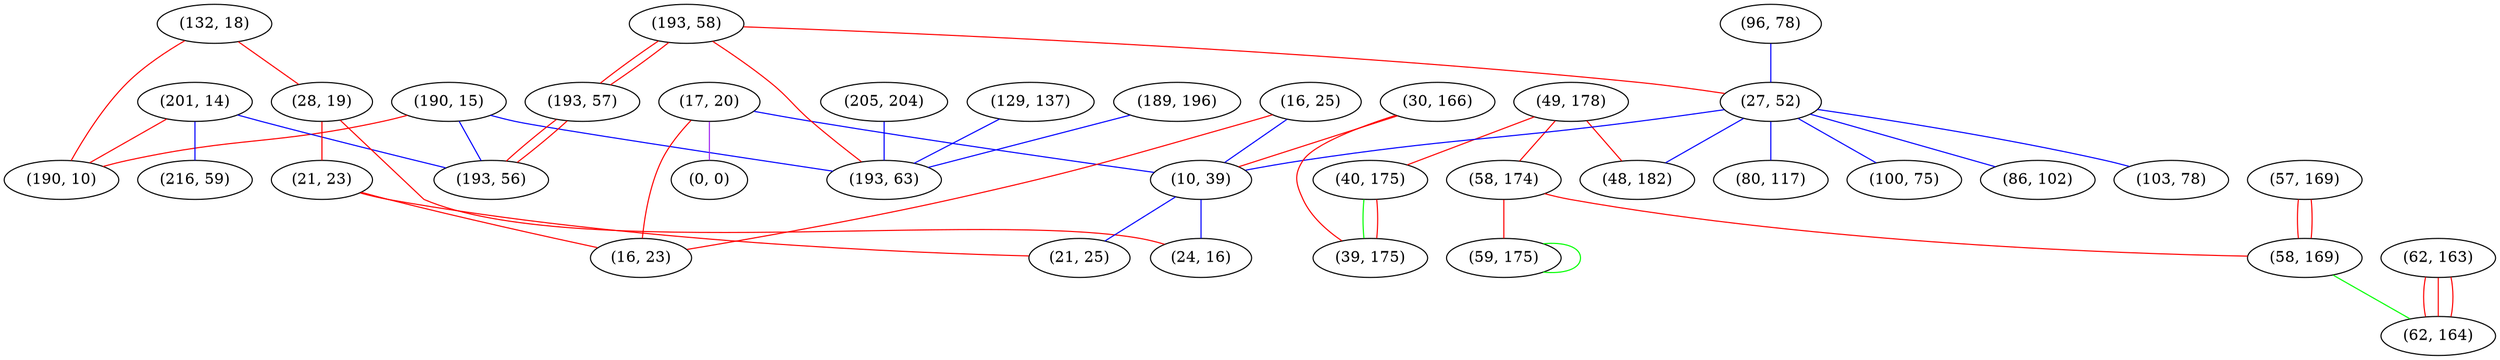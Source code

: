 graph "" {
"(190, 15)";
"(132, 18)";
"(17, 20)";
"(0, 0)";
"(201, 14)";
"(28, 19)";
"(49, 178)";
"(205, 204)";
"(193, 58)";
"(96, 78)";
"(27, 52)";
"(62, 163)";
"(86, 102)";
"(16, 25)";
"(57, 169)";
"(40, 175)";
"(30, 166)";
"(58, 174)";
"(193, 57)";
"(129, 137)";
"(10, 39)";
"(59, 175)";
"(216, 59)";
"(21, 23)";
"(103, 78)";
"(16, 23)";
"(58, 169)";
"(62, 164)";
"(21, 25)";
"(193, 56)";
"(39, 175)";
"(24, 16)";
"(48, 182)";
"(190, 10)";
"(80, 117)";
"(189, 196)";
"(100, 75)";
"(193, 63)";
"(190, 15)" -- "(193, 56)"  [color=blue, key=0, weight=3];
"(190, 15)" -- "(190, 10)"  [color=red, key=0, weight=1];
"(190, 15)" -- "(193, 63)"  [color=blue, key=0, weight=3];
"(132, 18)" -- "(190, 10)"  [color=red, key=0, weight=1];
"(132, 18)" -- "(28, 19)"  [color=red, key=0, weight=1];
"(17, 20)" -- "(10, 39)"  [color=blue, key=0, weight=3];
"(17, 20)" -- "(0, 0)"  [color=purple, key=0, weight=4];
"(17, 20)" -- "(16, 23)"  [color=red, key=0, weight=1];
"(201, 14)" -- "(193, 56)"  [color=blue, key=0, weight=3];
"(201, 14)" -- "(190, 10)"  [color=red, key=0, weight=1];
"(201, 14)" -- "(216, 59)"  [color=blue, key=0, weight=3];
"(28, 19)" -- "(24, 16)"  [color=red, key=0, weight=1];
"(28, 19)" -- "(21, 23)"  [color=red, key=0, weight=1];
"(49, 178)" -- "(48, 182)"  [color=red, key=0, weight=1];
"(49, 178)" -- "(58, 174)"  [color=red, key=0, weight=1];
"(49, 178)" -- "(40, 175)"  [color=red, key=0, weight=1];
"(205, 204)" -- "(193, 63)"  [color=blue, key=0, weight=3];
"(193, 58)" -- "(27, 52)"  [color=red, key=0, weight=1];
"(193, 58)" -- "(193, 57)"  [color=red, key=0, weight=1];
"(193, 58)" -- "(193, 57)"  [color=red, key=1, weight=1];
"(193, 58)" -- "(193, 63)"  [color=red, key=0, weight=1];
"(96, 78)" -- "(27, 52)"  [color=blue, key=0, weight=3];
"(27, 52)" -- "(103, 78)"  [color=blue, key=0, weight=3];
"(27, 52)" -- "(10, 39)"  [color=blue, key=0, weight=3];
"(27, 52)" -- "(48, 182)"  [color=blue, key=0, weight=3];
"(27, 52)" -- "(80, 117)"  [color=blue, key=0, weight=3];
"(27, 52)" -- "(86, 102)"  [color=blue, key=0, weight=3];
"(27, 52)" -- "(100, 75)"  [color=blue, key=0, weight=3];
"(62, 163)" -- "(62, 164)"  [color=red, key=0, weight=1];
"(62, 163)" -- "(62, 164)"  [color=red, key=1, weight=1];
"(62, 163)" -- "(62, 164)"  [color=red, key=2, weight=1];
"(16, 25)" -- "(10, 39)"  [color=blue, key=0, weight=3];
"(16, 25)" -- "(16, 23)"  [color=red, key=0, weight=1];
"(57, 169)" -- "(58, 169)"  [color=red, key=0, weight=1];
"(57, 169)" -- "(58, 169)"  [color=red, key=1, weight=1];
"(40, 175)" -- "(39, 175)"  [color=green, key=0, weight=2];
"(40, 175)" -- "(39, 175)"  [color=red, key=1, weight=1];
"(30, 166)" -- "(10, 39)"  [color=red, key=0, weight=1];
"(30, 166)" -- "(39, 175)"  [color=red, key=0, weight=1];
"(58, 174)" -- "(59, 175)"  [color=red, key=0, weight=1];
"(58, 174)" -- "(58, 169)"  [color=red, key=0, weight=1];
"(193, 57)" -- "(193, 56)"  [color=red, key=0, weight=1];
"(193, 57)" -- "(193, 56)"  [color=red, key=1, weight=1];
"(129, 137)" -- "(193, 63)"  [color=blue, key=0, weight=3];
"(10, 39)" -- "(21, 25)"  [color=blue, key=0, weight=3];
"(10, 39)" -- "(24, 16)"  [color=blue, key=0, weight=3];
"(59, 175)" -- "(59, 175)"  [color=green, key=0, weight=2];
"(21, 23)" -- "(21, 25)"  [color=red, key=0, weight=1];
"(21, 23)" -- "(16, 23)"  [color=red, key=0, weight=1];
"(58, 169)" -- "(62, 164)"  [color=green, key=0, weight=2];
"(189, 196)" -- "(193, 63)"  [color=blue, key=0, weight=3];
}
